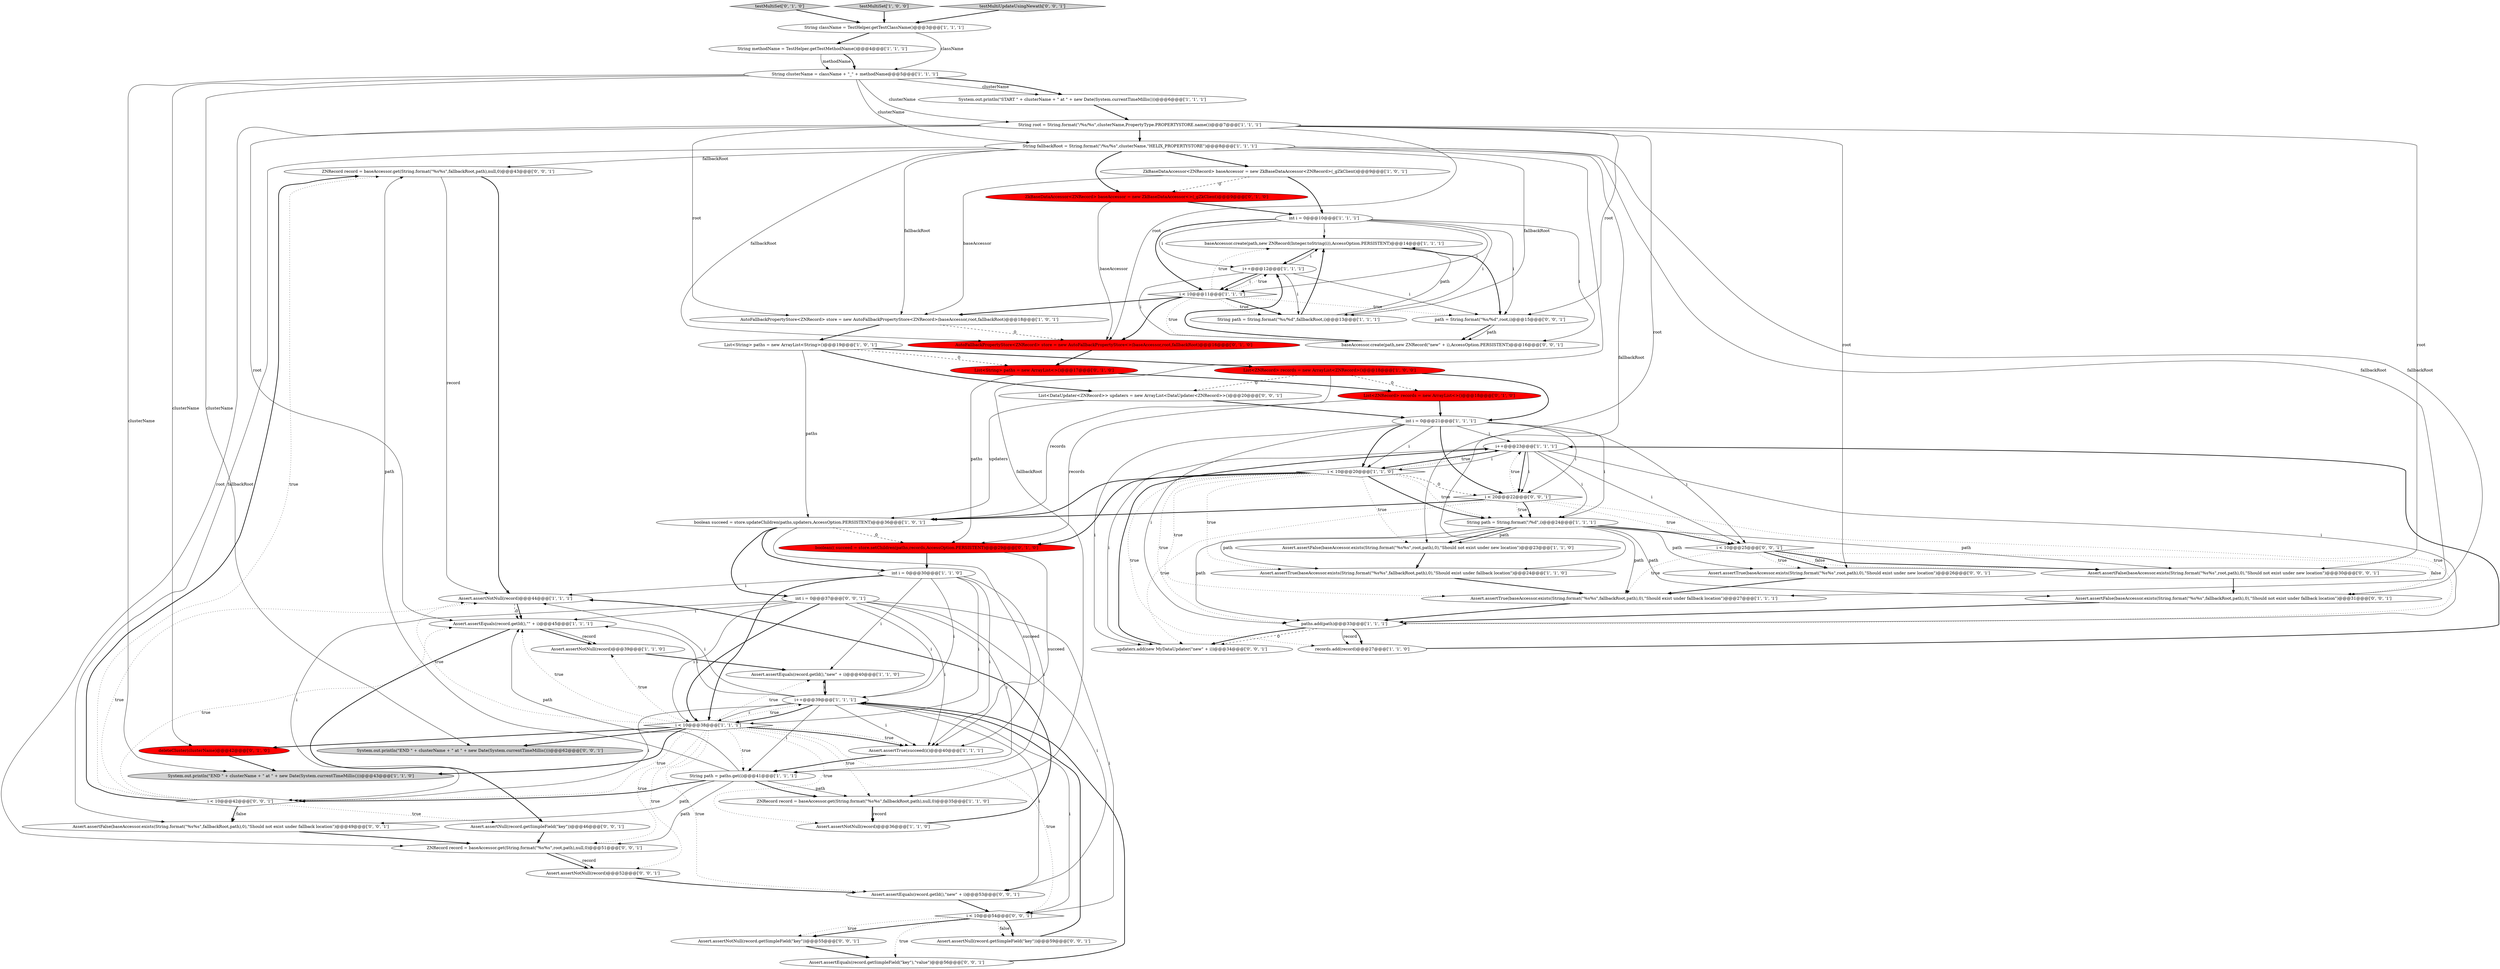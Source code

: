 digraph {
51 [style = filled, label = "ZNRecord record = baseAccessor.get(String.format(\"%s%s\",fallbackRoot,path),null,0)@@@43@@@['0', '0', '1']", fillcolor = white, shape = ellipse image = "AAA0AAABBB3BBB"];
41 [style = filled, label = "testMultiSet['0', '1', '0']", fillcolor = lightgray, shape = diamond image = "AAA0AAABBB2BBB"];
20 [style = filled, label = "i++@@@23@@@['1', '1', '1']", fillcolor = white, shape = ellipse image = "AAA0AAABBB1BBB"];
54 [style = filled, label = "System.out.println(\"END \" + clusterName + \" at \" + new Date(System.currentTimeMillis()))@@@62@@@['0', '0', '1']", fillcolor = lightgray, shape = ellipse image = "AAA0AAABBB3BBB"];
31 [style = filled, label = "ZkBaseDataAccessor<ZNRecord> baseAccessor = new ZkBaseDataAccessor<ZNRecord>(_gZkClient)@@@9@@@['1', '0', '1']", fillcolor = white, shape = ellipse image = "AAA0AAABBB1BBB"];
8 [style = filled, label = "String className = TestHelper.getTestClassName()@@@3@@@['1', '1', '1']", fillcolor = white, shape = ellipse image = "AAA0AAABBB1BBB"];
17 [style = filled, label = "Assert.assertTrue(baseAccessor.exists(String.format(\"%s%s\",fallbackRoot,path),0),\"Should exist under fallback location\")@@@24@@@['1', '1', '0']", fillcolor = white, shape = ellipse image = "AAA0AAABBB1BBB"];
9 [style = filled, label = "Assert.assertNotNull(record)@@@39@@@['1', '1', '0']", fillcolor = white, shape = ellipse image = "AAA0AAABBB1BBB"];
12 [style = filled, label = "baseAccessor.create(path,new ZNRecord(Integer.toString(i)),AccessOption.PERSISTENT)@@@14@@@['1', '1', '1']", fillcolor = white, shape = ellipse image = "AAA0AAABBB1BBB"];
60 [style = filled, label = "Assert.assertFalse(baseAccessor.exists(String.format(\"%s%s\",fallbackRoot,path),0),\"Should not exist under fallback location\")@@@31@@@['0', '0', '1']", fillcolor = white, shape = ellipse image = "AAA0AAABBB3BBB"];
64 [style = filled, label = "List<DataUpdater<ZNRecord>> updaters = new ArrayList<DataUpdater<ZNRecord>>()@@@20@@@['0', '0', '1']", fillcolor = white, shape = ellipse image = "AAA0AAABBB3BBB"];
58 [style = filled, label = "Assert.assertNull(record.getSimpleField(\"key\"))@@@46@@@['0', '0', '1']", fillcolor = white, shape = ellipse image = "AAA0AAABBB3BBB"];
55 [style = filled, label = "Assert.assertFalse(baseAccessor.exists(String.format(\"%s%s\",root,path),0),\"Should not exist under new location\")@@@30@@@['0', '0', '1']", fillcolor = white, shape = ellipse image = "AAA0AAABBB3BBB"];
13 [style = filled, label = "Assert.assertEquals(record.getId(),\"new\" + i)@@@40@@@['1', '1', '0']", fillcolor = white, shape = ellipse image = "AAA0AAABBB1BBB"];
34 [style = filled, label = "List<String> paths = new ArrayList<String>()@@@19@@@['1', '0', '1']", fillcolor = white, shape = ellipse image = "AAA0AAABBB1BBB"];
6 [style = filled, label = "Assert.assertNotNull(record)@@@36@@@['1', '1', '0']", fillcolor = white, shape = ellipse image = "AAA0AAABBB1BBB"];
38 [style = filled, label = "AutoFallbackPropertyStore<ZNRecord> store = new AutoFallbackPropertyStore<>(baseAccessor,root,fallbackRoot)@@@16@@@['0', '1', '0']", fillcolor = red, shape = ellipse image = "AAA1AAABBB2BBB"];
0 [style = filled, label = "int i = 0@@@21@@@['1', '1', '1']", fillcolor = white, shape = ellipse image = "AAA0AAABBB1BBB"];
53 [style = filled, label = "Assert.assertNotNull(record)@@@52@@@['0', '0', '1']", fillcolor = white, shape = ellipse image = "AAA0AAABBB3BBB"];
32 [style = filled, label = "Assert.assertTrue(succeed(i()@@@40@@@['1', '1', '1']", fillcolor = white, shape = ellipse image = "AAA0AAABBB1BBB"];
1 [style = filled, label = "testMultiSet['1', '0', '0']", fillcolor = lightgray, shape = diamond image = "AAA0AAABBB1BBB"];
28 [style = filled, label = "String path = paths.get(i)@@@41@@@['1', '1', '1']", fillcolor = white, shape = ellipse image = "AAA0AAABBB1BBB"];
7 [style = filled, label = "i++@@@12@@@['1', '1', '1']", fillcolor = white, shape = ellipse image = "AAA0AAABBB1BBB"];
56 [style = filled, label = "Assert.assertNotNull(record.getSimpleField(\"key\"))@@@55@@@['0', '0', '1']", fillcolor = white, shape = ellipse image = "AAA0AAABBB3BBB"];
39 [style = filled, label = "ZkBaseDataAccessor<ZNRecord> baseAccessor = new ZkBaseDataAccessor<>(_gZkClient)@@@9@@@['0', '1', '0']", fillcolor = red, shape = ellipse image = "AAA1AAABBB2BBB"];
65 [style = filled, label = "Assert.assertNull(record.getSimpleField(\"key\"))@@@59@@@['0', '0', '1']", fillcolor = white, shape = ellipse image = "AAA0AAABBB3BBB"];
10 [style = filled, label = "System.out.println(\"END \" + clusterName + \" at \" + new Date(System.currentTimeMillis()))@@@43@@@['1', '1', '0']", fillcolor = lightgray, shape = ellipse image = "AAA0AAABBB1BBB"];
2 [style = filled, label = "String methodName = TestHelper.getTestMethodName()@@@4@@@['1', '1', '1']", fillcolor = white, shape = ellipse image = "AAA0AAABBB1BBB"];
11 [style = filled, label = "i < 10@@@11@@@['1', '1', '1']", fillcolor = white, shape = diamond image = "AAA0AAABBB1BBB"];
66 [style = filled, label = "Assert.assertEquals(record.getSimpleField(\"key\"),\"value\")@@@56@@@['0', '0', '1']", fillcolor = white, shape = ellipse image = "AAA0AAABBB3BBB"];
67 [style = filled, label = "baseAccessor.create(path,new ZNRecord(\"new\" + i),AccessOption.PERSISTENT)@@@16@@@['0', '0', '1']", fillcolor = white, shape = ellipse image = "AAA0AAABBB3BBB"];
18 [style = filled, label = "ZNRecord record = baseAccessor.get(String.format(\"%s%s\",fallbackRoot,path),null,0)@@@35@@@['1', '1', '0']", fillcolor = white, shape = ellipse image = "AAA0AAABBB1BBB"];
14 [style = filled, label = "String fallbackRoot = String.format(\"/%s/%s\",clusterName,\"HELIX_PROPERTYSTORE\")@@@8@@@['1', '1', '1']", fillcolor = white, shape = ellipse image = "AAA0AAABBB1BBB"];
50 [style = filled, label = "i < 20@@@22@@@['0', '0', '1']", fillcolor = white, shape = diamond image = "AAA0AAABBB3BBB"];
52 [style = filled, label = "testMultiUpdateUsingNewath['0', '0', '1']", fillcolor = lightgray, shape = diamond image = "AAA0AAABBB3BBB"];
5 [style = filled, label = "i < 10@@@20@@@['1', '1', '0']", fillcolor = white, shape = diamond image = "AAA0AAABBB1BBB"];
61 [style = filled, label = "ZNRecord record = baseAccessor.get(String.format(\"%s%s\",root,path),null,0)@@@51@@@['0', '0', '1']", fillcolor = white, shape = ellipse image = "AAA0AAABBB3BBB"];
43 [style = filled, label = "deleteCluster(clusterName)@@@42@@@['0', '1', '0']", fillcolor = red, shape = ellipse image = "AAA1AAABBB2BBB"];
63 [style = filled, label = "int i = 0@@@37@@@['0', '0', '1']", fillcolor = white, shape = ellipse image = "AAA0AAABBB3BBB"];
25 [style = filled, label = "List<ZNRecord> records = new ArrayList<ZNRecord>()@@@18@@@['1', '0', '0']", fillcolor = red, shape = ellipse image = "AAA1AAABBB1BBB"];
21 [style = filled, label = "AutoFallbackPropertyStore<ZNRecord> store = new AutoFallbackPropertyStore<ZNRecord>(baseAccessor,root,fallbackRoot)@@@18@@@['1', '0', '1']", fillcolor = white, shape = ellipse image = "AAA0AAABBB1BBB"];
22 [style = filled, label = "i++@@@39@@@['1', '1', '1']", fillcolor = white, shape = ellipse image = "AAA0AAABBB1BBB"];
26 [style = filled, label = "Assert.assertTrue(baseAccessor.exists(String.format(\"%s%s\",fallbackRoot,path),0),\"Should exist under fallback location\")@@@27@@@['1', '1', '1']", fillcolor = white, shape = ellipse image = "AAA0AAABBB1BBB"];
30 [style = filled, label = "String path = String.format(\"%s/%d\",fallbackRoot,i)@@@13@@@['1', '1', '1']", fillcolor = white, shape = ellipse image = "AAA0AAABBB1BBB"];
35 [style = filled, label = "String path = String.format(\"/%d\",i)@@@24@@@['1', '1', '1']", fillcolor = white, shape = ellipse image = "AAA0AAABBB1BBB"];
45 [style = filled, label = "updaters.add(new MyDataUpdater(\"new\" + i))@@@34@@@['0', '0', '1']", fillcolor = white, shape = ellipse image = "AAA0AAABBB3BBB"];
46 [style = filled, label = "i < 10@@@54@@@['0', '0', '1']", fillcolor = white, shape = diamond image = "AAA0AAABBB3BBB"];
47 [style = filled, label = "i < 10@@@25@@@['0', '0', '1']", fillcolor = white, shape = diamond image = "AAA0AAABBB3BBB"];
4 [style = filled, label = "boolean succeed = store.updateChildren(paths,updaters,AccessOption.PERSISTENT)@@@36@@@['1', '0', '1']", fillcolor = white, shape = ellipse image = "AAA0AAABBB1BBB"];
24 [style = filled, label = "records.add(record)@@@27@@@['1', '1', '0']", fillcolor = white, shape = ellipse image = "AAA0AAABBB1BBB"];
48 [style = filled, label = "Assert.assertFalse(baseAccessor.exists(String.format(\"%s%s\",fallbackRoot,path),0),\"Should not exist under fallback location\")@@@49@@@['0', '0', '1']", fillcolor = white, shape = ellipse image = "AAA0AAABBB3BBB"];
42 [style = filled, label = "List<String> paths = new ArrayList<>()@@@17@@@['0', '1', '0']", fillcolor = red, shape = ellipse image = "AAA1AAABBB2BBB"];
49 [style = filled, label = "Assert.assertTrue(baseAccessor.exists(String.format(\"%s%s\",root,path),0),\"Should exist under new location\")@@@26@@@['0', '0', '1']", fillcolor = white, shape = ellipse image = "AAA0AAABBB3BBB"];
57 [style = filled, label = "i < 10@@@42@@@['0', '0', '1']", fillcolor = white, shape = diamond image = "AAA0AAABBB3BBB"];
59 [style = filled, label = "Assert.assertEquals(record.getId(),\"new\" + i)@@@53@@@['0', '0', '1']", fillcolor = white, shape = ellipse image = "AAA0AAABBB3BBB"];
62 [style = filled, label = "path = String.format(\"%s/%d\",root,i)@@@15@@@['0', '0', '1']", fillcolor = white, shape = ellipse image = "AAA0AAABBB3BBB"];
23 [style = filled, label = "Assert.assertFalse(baseAccessor.exists(String.format(\"%s%s\",root,path),0),\"Should not exist under new location\")@@@23@@@['1', '1', '0']", fillcolor = white, shape = ellipse image = "AAA0AAABBB1BBB"];
19 [style = filled, label = "Assert.assertNotNull(record)@@@44@@@['1', '1', '1']", fillcolor = white, shape = ellipse image = "AAA0AAABBB1BBB"];
40 [style = filled, label = "List<ZNRecord> records = new ArrayList<>()@@@18@@@['0', '1', '0']", fillcolor = red, shape = ellipse image = "AAA1AAABBB2BBB"];
36 [style = filled, label = "paths.add(path)@@@33@@@['1', '1', '1']", fillcolor = white, shape = ellipse image = "AAA0AAABBB1BBB"];
29 [style = filled, label = "int i = 0@@@10@@@['1', '1', '1']", fillcolor = white, shape = ellipse image = "AAA0AAABBB1BBB"];
44 [style = filled, label = "boolean(( succeed = store.setChildren(paths,records,AccessOption.PERSISTENT)@@@29@@@['0', '1', '0']", fillcolor = red, shape = ellipse image = "AAA1AAABBB2BBB"];
33 [style = filled, label = "String root = String.format(\"/%s/%s\",clusterName,PropertyType.PROPERTYSTORE.name())@@@7@@@['1', '1', '1']", fillcolor = white, shape = ellipse image = "AAA0AAABBB1BBB"];
15 [style = filled, label = "String clusterName = className + \"_\" + methodName@@@5@@@['1', '1', '1']", fillcolor = white, shape = ellipse image = "AAA0AAABBB1BBB"];
16 [style = filled, label = "Assert.assertEquals(record.getId(),\"\" + i)@@@45@@@['1', '1', '1']", fillcolor = white, shape = ellipse image = "AAA0AAABBB1BBB"];
37 [style = filled, label = "i < 10@@@38@@@['1', '1', '1']", fillcolor = white, shape = diamond image = "AAA0AAABBB1BBB"];
27 [style = filled, label = "System.out.println(\"START \" + clusterName + \" at \" + new Date(System.currentTimeMillis()))@@@6@@@['1', '1', '1']", fillcolor = white, shape = ellipse image = "AAA0AAABBB1BBB"];
3 [style = filled, label = "int i = 0@@@30@@@['1', '1', '0']", fillcolor = white, shape = ellipse image = "AAA0AAABBB1BBB"];
20->35 [style = solid, label="i"];
52->8 [style = bold, label=""];
3->22 [style = solid, label="i"];
47->55 [style = dotted, label="false"];
37->57 [style = dotted, label="true"];
4->63 [style = bold, label=""];
46->66 [style = dotted, label="true"];
22->37 [style = bold, label=""];
41->8 [style = bold, label=""];
25->4 [style = solid, label="records"];
5->23 [style = dotted, label="true"];
11->12 [style = dotted, label="true"];
15->14 [style = solid, label="clusterName"];
48->61 [style = bold, label=""];
29->7 [style = solid, label="i"];
15->33 [style = solid, label="clusterName"];
38->42 [style = bold, label=""];
57->48 [style = dotted, label="false"];
57->51 [style = dotted, label="true"];
12->7 [style = bold, label=""];
14->30 [style = solid, label="fallbackRoot"];
14->60 [style = solid, label="fallbackRoot"];
62->67 [style = bold, label=""];
4->32 [style = solid, label="succeed"];
3->28 [style = solid, label="i"];
47->49 [style = bold, label=""];
29->11 [style = solid, label="i"];
5->24 [style = dotted, label="true"];
35->23 [style = bold, label=""];
37->43 [style = bold, label=""];
63->28 [style = solid, label="i"];
36->24 [style = bold, label=""];
40->44 [style = solid, label="records"];
2->15 [style = solid, label="methodName"];
34->64 [style = bold, label=""];
20->36 [style = solid, label="i"];
2->15 [style = bold, label=""];
36->24 [style = solid, label="record"];
35->36 [style = solid, label="path"];
37->32 [style = bold, label=""];
14->48 [style = solid, label="fallbackRoot"];
29->12 [style = solid, label="i"];
23->17 [style = bold, label=""];
33->62 [style = solid, label="root"];
22->16 [style = solid, label="i"];
27->33 [style = bold, label=""];
13->22 [style = bold, label=""];
22->57 [style = solid, label="i"];
35->49 [style = solid, label="path"];
63->46 [style = solid, label="i"];
35->55 [style = solid, label="path"];
57->19 [style = dotted, label="true"];
16->9 [style = bold, label=""];
16->9 [style = solid, label="record"];
39->29 [style = bold, label=""];
50->45 [style = dotted, label="true"];
42->44 [style = solid, label="paths"];
55->60 [style = bold, label=""];
64->0 [style = bold, label=""];
11->7 [style = dotted, label="true"];
4->3 [style = bold, label=""];
63->37 [style = solid, label="i"];
65->22 [style = bold, label=""];
7->11 [style = bold, label=""];
28->18 [style = bold, label=""];
33->21 [style = solid, label="root"];
14->17 [style = solid, label="fallbackRoot"];
28->18 [style = solid, label="path"];
57->51 [style = bold, label=""];
34->4 [style = solid, label="paths"];
14->18 [style = solid, label="fallbackRoot"];
44->3 [style = bold, label=""];
40->0 [style = bold, label=""];
37->13 [style = dotted, label="true"];
37->19 [style = dotted, label="true"];
31->29 [style = bold, label=""];
31->39 [style = dashed, label="0"];
25->40 [style = dashed, label="0"];
37->18 [style = dotted, label="true"];
50->36 [style = dotted, label="true"];
15->10 [style = solid, label="clusterName"];
15->43 [style = solid, label="clusterName"];
37->9 [style = dotted, label="true"];
3->13 [style = solid, label="i"];
14->26 [style = solid, label="fallbackRoot"];
42->40 [style = bold, label=""];
33->38 [style = solid, label="root"];
31->21 [style = solid, label="baseAccessor"];
50->35 [style = dotted, label="true"];
37->46 [style = dotted, label="true"];
24->20 [style = bold, label=""];
47->49 [style = dotted, label="true"];
7->12 [style = solid, label="i"];
63->32 [style = solid, label="i"];
5->36 [style = dotted, label="true"];
11->67 [style = dotted, label="true"];
22->46 [style = solid, label="i"];
29->62 [style = solid, label="i"];
35->17 [style = solid, label="path"];
14->38 [style = solid, label="fallbackRoot"];
3->37 [style = solid, label="i"];
63->37 [style = bold, label=""];
8->15 [style = solid, label="className"];
22->19 [style = solid, label="i"];
0->50 [style = solid, label="i"];
5->26 [style = dotted, label="true"];
43->10 [style = bold, label=""];
0->45 [style = solid, label="i"];
33->49 [style = solid, label="root"];
63->16 [style = solid, label="i"];
28->51 [style = solid, label="path"];
14->39 [style = bold, label=""];
0->47 [style = solid, label="i"];
11->30 [style = bold, label=""];
29->11 [style = bold, label=""];
4->44 [style = dashed, label="0"];
59->46 [style = bold, label=""];
36->45 [style = dashed, label="0"];
25->0 [style = bold, label=""];
67->7 [style = bold, label=""];
58->61 [style = bold, label=""];
46->56 [style = bold, label=""];
1->8 [style = bold, label=""];
3->37 [style = bold, label=""];
11->30 [style = dotted, label="true"];
37->10 [style = bold, label=""];
12->62 [style = bold, label=""];
3->19 [style = solid, label="i"];
22->32 [style = solid, label="i"];
11->21 [style = bold, label=""];
21->34 [style = bold, label=""];
0->20 [style = solid, label="i"];
35->60 [style = solid, label="path"];
50->4 [style = bold, label=""];
39->38 [style = solid, label="baseAccessor"];
21->38 [style = dashed, label="0"];
35->26 [style = solid, label="path"];
45->20 [style = bold, label=""];
61->53 [style = solid, label="record"];
56->66 [style = bold, label=""];
14->51 [style = solid, label="fallbackRoot"];
3->32 [style = solid, label="i"];
7->30 [style = solid, label="i"];
37->61 [style = dotted, label="true"];
19->16 [style = bold, label=""];
0->36 [style = solid, label="i"];
57->58 [style = dotted, label="true"];
37->6 [style = dotted, label="true"];
5->35 [style = dotted, label="true"];
30->12 [style = bold, label=""];
19->16 [style = dashed, label="0"];
37->32 [style = dotted, label="true"];
8->2 [style = bold, label=""];
5->44 [style = bold, label=""];
18->6 [style = bold, label=""];
37->59 [style = dotted, label="true"];
5->4 [style = bold, label=""];
60->36 [style = bold, label=""];
14->31 [style = bold, label=""];
44->32 [style = solid, label="succeed"];
37->22 [style = dotted, label="true"];
51->19 [style = solid, label="record"];
46->56 [style = dotted, label="true"];
33->16 [style = solid, label="root"];
50->35 [style = bold, label=""];
28->57 [style = bold, label=""];
63->22 [style = solid, label="i"];
5->35 [style = bold, label=""];
66->22 [style = bold, label=""];
16->58 [style = bold, label=""];
22->37 [style = solid, label="i"];
63->59 [style = solid, label="i"];
37->16 [style = dotted, label="true"];
0->5 [style = bold, label=""];
47->60 [style = dotted, label="false"];
15->27 [style = solid, label="clusterName"];
34->42 [style = dashed, label="0"];
20->50 [style = bold, label=""];
7->62 [style = solid, label="i"];
5->17 [style = dotted, label="true"];
28->48 [style = solid, label="path"];
5->50 [style = dashed, label="0"];
33->14 [style = bold, label=""];
50->20 [style = dotted, label="true"];
20->5 [style = solid, label="i"];
17->26 [style = bold, label=""];
34->25 [style = bold, label=""];
20->45 [style = solid, label="i"];
11->38 [style = bold, label=""];
22->59 [style = solid, label="i"];
37->53 [style = dotted, label="true"];
29->30 [style = solid, label="i"];
25->64 [style = dashed, label="0"];
22->13 [style = solid, label="i"];
26->36 [style = bold, label=""];
64->4 [style = solid, label="updaters"];
63->57 [style = solid, label="i"];
15->54 [style = solid, label="clusterName"];
47->26 [style = dotted, label="true"];
6->19 [style = bold, label=""];
50->47 [style = dotted, label="true"];
33->55 [style = solid, label="root"];
0->50 [style = bold, label=""];
33->23 [style = solid, label="root"];
0->5 [style = solid, label="i"];
20->5 [style = bold, label=""];
37->54 [style = bold, label=""];
57->48 [style = bold, label=""];
35->23 [style = solid, label="path"];
28->16 [style = solid, label="path"];
20->50 [style = solid, label="i"];
33->61 [style = solid, label="root"];
61->53 [style = bold, label=""];
57->16 [style = dotted, label="true"];
11->62 [style = dotted, label="true"];
47->55 [style = bold, label=""];
53->59 [style = bold, label=""];
7->67 [style = solid, label="i"];
0->35 [style = solid, label="i"];
20->47 [style = solid, label="i"];
35->47 [style = bold, label=""];
46->65 [style = dotted, label="false"];
29->67 [style = solid, label="i"];
5->20 [style = dotted, label="true"];
37->28 [style = dotted, label="true"];
22->28 [style = solid, label="i"];
18->6 [style = solid, label="record"];
49->26 [style = bold, label=""];
36->45 [style = bold, label=""];
28->61 [style = solid, label="path"];
46->65 [style = bold, label=""];
15->27 [style = bold, label=""];
62->67 [style = solid, label="path"];
32->28 [style = bold, label=""];
51->19 [style = bold, label=""];
7->11 [style = solid, label="i"];
9->13 [style = bold, label=""];
30->12 [style = solid, label="path"];
14->21 [style = solid, label="fallbackRoot"];
}
